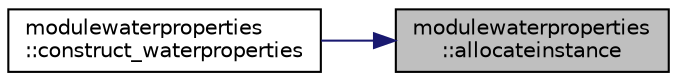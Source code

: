 digraph "modulewaterproperties::allocateinstance"
{
 // LATEX_PDF_SIZE
  edge [fontname="Helvetica",fontsize="10",labelfontname="Helvetica",labelfontsize="10"];
  node [fontname="Helvetica",fontsize="10",shape=record];
  rankdir="RL";
  Node1 [label="modulewaterproperties\l::allocateinstance",height=0.2,width=0.4,color="black", fillcolor="grey75", style="filled", fontcolor="black",tooltip=" "];
  Node1 -> Node2 [dir="back",color="midnightblue",fontsize="10",style="solid"];
  Node2 [label="modulewaterproperties\l::construct_waterproperties",height=0.2,width=0.4,color="black", fillcolor="white", style="filled",URL="$namespacemodulewaterproperties.html#abdc50448d524670a6f3f7c9901324efc",tooltip=" "];
}

